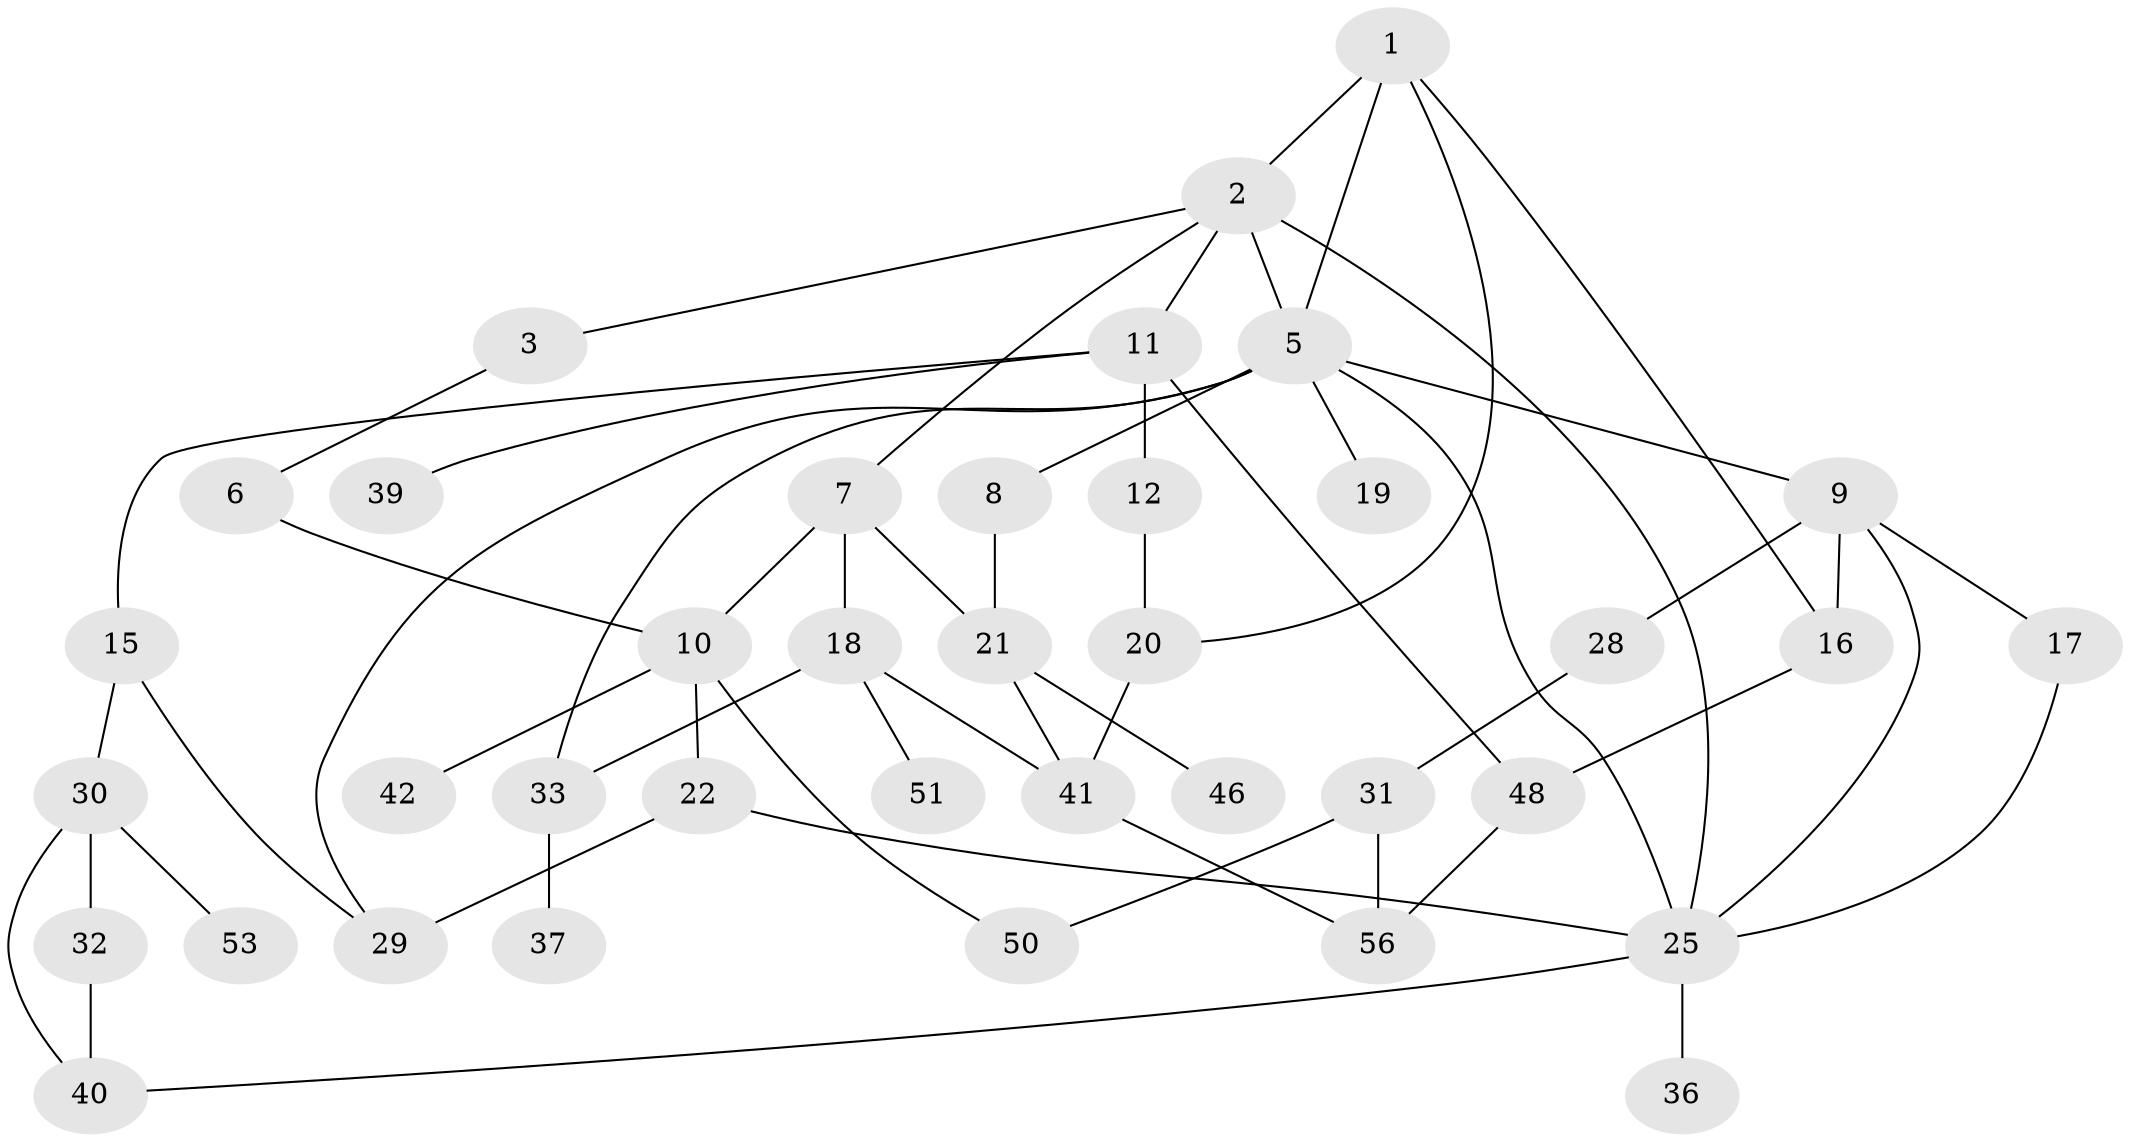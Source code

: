 // Generated by graph-tools (version 1.1) at 2025/23/03/03/25 07:23:30]
// undirected, 38 vertices, 57 edges
graph export_dot {
graph [start="1"]
  node [color=gray90,style=filled];
  1 [super="+27"];
  2 [super="+4"];
  3 [super="+23"];
  5 [super="+26"];
  6;
  7;
  8;
  9 [super="+55"];
  10 [super="+14"];
  11 [super="+13"];
  12 [super="+44"];
  15 [super="+38"];
  16;
  17;
  18 [super="+24"];
  19;
  20 [super="+34"];
  21 [super="+47"];
  22;
  25 [super="+43"];
  28 [super="+35"];
  29;
  30 [super="+45"];
  31;
  32 [super="+58"];
  33;
  36 [super="+52"];
  37;
  39;
  40 [super="+49"];
  41 [super="+57"];
  42;
  46;
  48 [super="+54"];
  50;
  51;
  53;
  56;
  1 -- 2;
  1 -- 20;
  1 -- 16;
  1 -- 5;
  2 -- 3;
  2 -- 5;
  2 -- 7;
  2 -- 11;
  2 -- 25;
  3 -- 6;
  5 -- 8;
  5 -- 9;
  5 -- 19;
  5 -- 33;
  5 -- 29;
  5 -- 25;
  6 -- 10;
  7 -- 18;
  7 -- 10;
  7 -- 21;
  8 -- 21;
  9 -- 16;
  9 -- 17;
  9 -- 28;
  9 -- 25;
  10 -- 22;
  10 -- 42;
  10 -- 50;
  11 -- 12;
  11 -- 48;
  11 -- 15;
  11 -- 39;
  12 -- 20;
  15 -- 30;
  15 -- 29;
  16 -- 48;
  17 -- 25;
  18 -- 33;
  18 -- 51;
  18 -- 41;
  20 -- 41;
  21 -- 46;
  21 -- 41;
  22 -- 29;
  22 -- 25;
  25 -- 36;
  25 -- 40;
  28 -- 31;
  30 -- 32;
  30 -- 40;
  30 -- 53;
  31 -- 50;
  31 -- 56;
  32 -- 40;
  33 -- 37;
  41 -- 56;
  48 -- 56;
}
